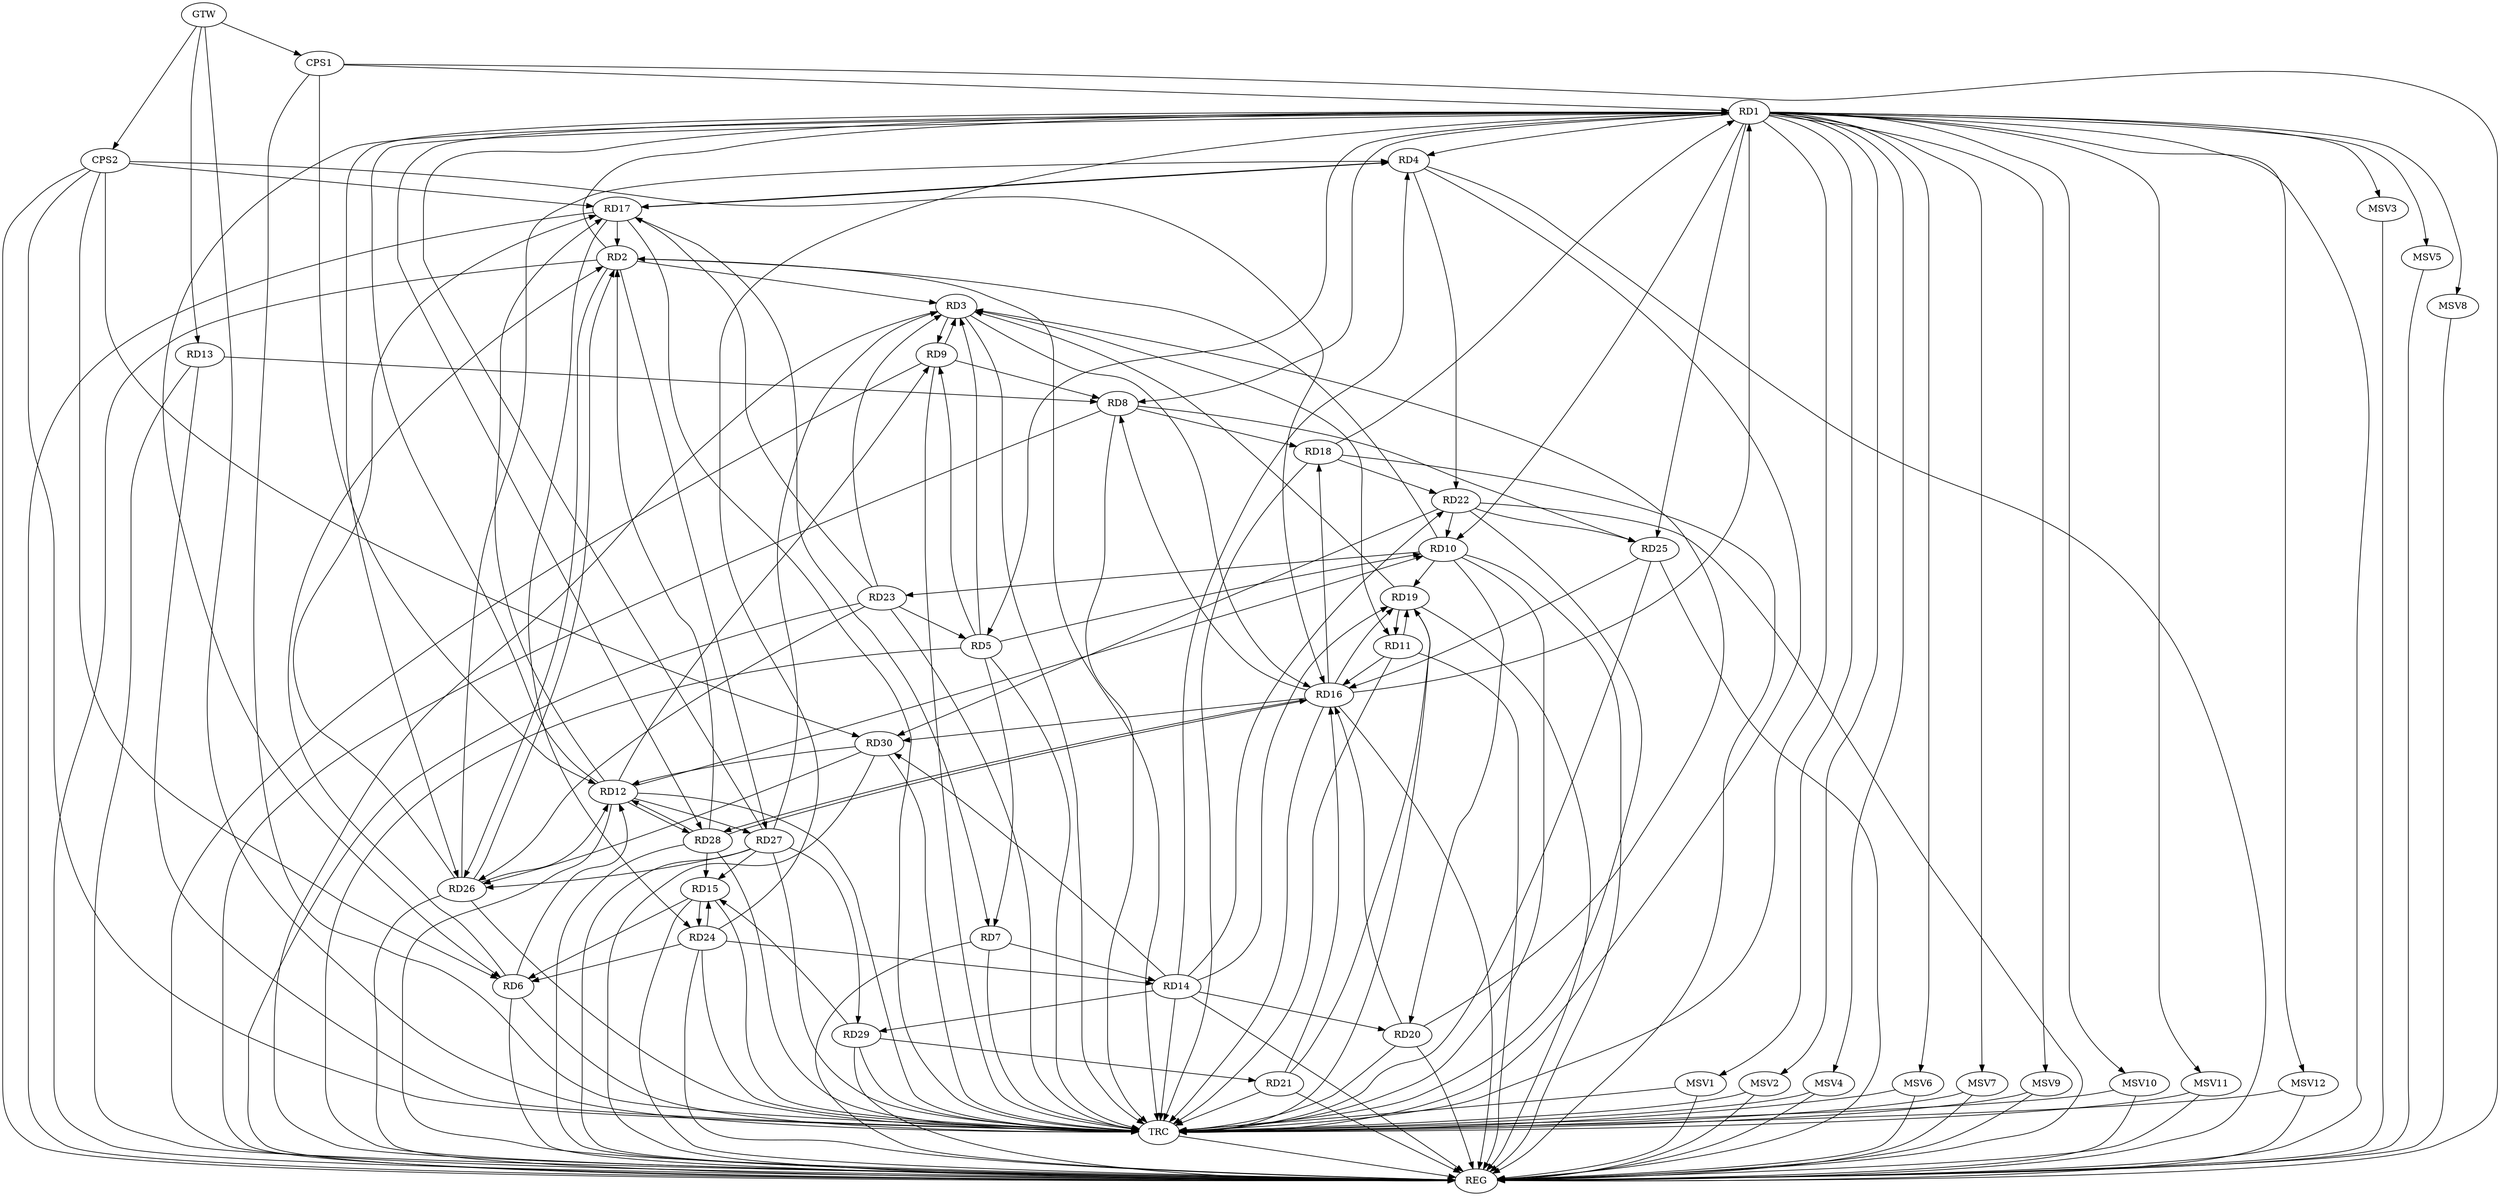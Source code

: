 strict digraph G {
  RD1 [ label="RD1" ];
  RD2 [ label="RD2" ];
  RD3 [ label="RD3" ];
  RD4 [ label="RD4" ];
  RD5 [ label="RD5" ];
  RD6 [ label="RD6" ];
  RD7 [ label="RD7" ];
  RD8 [ label="RD8" ];
  RD9 [ label="RD9" ];
  RD10 [ label="RD10" ];
  RD11 [ label="RD11" ];
  RD12 [ label="RD12" ];
  RD13 [ label="RD13" ];
  RD14 [ label="RD14" ];
  RD15 [ label="RD15" ];
  RD16 [ label="RD16" ];
  RD17 [ label="RD17" ];
  RD18 [ label="RD18" ];
  RD19 [ label="RD19" ];
  RD20 [ label="RD20" ];
  RD21 [ label="RD21" ];
  RD22 [ label="RD22" ];
  RD23 [ label="RD23" ];
  RD24 [ label="RD24" ];
  RD25 [ label="RD25" ];
  RD26 [ label="RD26" ];
  RD27 [ label="RD27" ];
  RD28 [ label="RD28" ];
  RD29 [ label="RD29" ];
  RD30 [ label="RD30" ];
  CPS1 [ label="CPS1" ];
  CPS2 [ label="CPS2" ];
  GTW [ label="GTW" ];
  REG [ label="REG" ];
  TRC [ label="TRC" ];
  MSV1 [ label="MSV1" ];
  MSV2 [ label="MSV2" ];
  MSV3 [ label="MSV3" ];
  MSV4 [ label="MSV4" ];
  MSV5 [ label="MSV5" ];
  MSV6 [ label="MSV6" ];
  MSV7 [ label="MSV7" ];
  MSV8 [ label="MSV8" ];
  MSV9 [ label="MSV9" ];
  MSV10 [ label="MSV10" ];
  MSV11 [ label="MSV11" ];
  MSV12 [ label="MSV12" ];
  RD2 -> RD1;
  RD1 -> RD4;
  RD1 -> RD5;
  RD1 -> RD6;
  RD1 -> RD8;
  RD1 -> RD10;
  RD12 -> RD1;
  RD16 -> RD1;
  RD18 -> RD1;
  RD24 -> RD1;
  RD1 -> RD25;
  RD1 -> RD26;
  RD27 -> RD1;
  RD1 -> RD28;
  RD2 -> RD3;
  RD6 -> RD2;
  RD10 -> RD2;
  RD17 -> RD2;
  RD2 -> RD26;
  RD26 -> RD2;
  RD2 -> RD27;
  RD28 -> RD2;
  RD5 -> RD3;
  RD3 -> RD9;
  RD9 -> RD3;
  RD3 -> RD11;
  RD3 -> RD16;
  RD19 -> RD3;
  RD20 -> RD3;
  RD23 -> RD3;
  RD27 -> RD3;
  RD14 -> RD4;
  RD4 -> RD17;
  RD17 -> RD4;
  RD4 -> RD22;
  RD26 -> RD4;
  RD5 -> RD7;
  RD5 -> RD9;
  RD5 -> RD10;
  RD23 -> RD5;
  RD6 -> RD12;
  RD15 -> RD6;
  RD24 -> RD6;
  RD7 -> RD14;
  RD17 -> RD7;
  RD9 -> RD8;
  RD13 -> RD8;
  RD16 -> RD8;
  RD8 -> RD18;
  RD8 -> RD25;
  RD12 -> RD9;
  RD12 -> RD10;
  RD10 -> RD19;
  RD10 -> RD20;
  RD22 -> RD10;
  RD10 -> RD23;
  RD11 -> RD16;
  RD11 -> RD19;
  RD19 -> RD11;
  RD12 -> RD17;
  RD26 -> RD12;
  RD12 -> RD27;
  RD12 -> RD28;
  RD28 -> RD12;
  RD30 -> RD12;
  RD14 -> RD19;
  RD14 -> RD20;
  RD14 -> RD22;
  RD24 -> RD14;
  RD14 -> RD29;
  RD14 -> RD30;
  RD15 -> RD24;
  RD24 -> RD15;
  RD27 -> RD15;
  RD28 -> RD15;
  RD29 -> RD15;
  RD16 -> RD18;
  RD16 -> RD19;
  RD20 -> RD16;
  RD21 -> RD16;
  RD25 -> RD16;
  RD16 -> RD28;
  RD28 -> RD16;
  RD16 -> RD30;
  RD23 -> RD17;
  RD17 -> RD24;
  RD26 -> RD17;
  RD18 -> RD22;
  RD21 -> RD19;
  RD29 -> RD21;
  RD22 -> RD25;
  RD22 -> RD30;
  RD23 -> RD26;
  RD27 -> RD26;
  RD30 -> RD26;
  RD27 -> RD29;
  CPS1 -> RD12;
  CPS1 -> RD1;
  CPS2 -> RD6;
  CPS2 -> RD17;
  CPS2 -> RD30;
  CPS2 -> RD16;
  GTW -> RD13;
  GTW -> CPS1;
  GTW -> CPS2;
  RD1 -> REG;
  RD2 -> REG;
  RD3 -> REG;
  RD4 -> REG;
  RD5 -> REG;
  RD6 -> REG;
  RD7 -> REG;
  RD8 -> REG;
  RD9 -> REG;
  RD10 -> REG;
  RD11 -> REG;
  RD12 -> REG;
  RD13 -> REG;
  RD14 -> REG;
  RD15 -> REG;
  RD16 -> REG;
  RD17 -> REG;
  RD18 -> REG;
  RD19 -> REG;
  RD20 -> REG;
  RD21 -> REG;
  RD22 -> REG;
  RD23 -> REG;
  RD24 -> REG;
  RD25 -> REG;
  RD26 -> REG;
  RD27 -> REG;
  RD28 -> REG;
  RD29 -> REG;
  RD30 -> REG;
  CPS1 -> REG;
  CPS2 -> REG;
  RD1 -> TRC;
  RD2 -> TRC;
  RD3 -> TRC;
  RD4 -> TRC;
  RD5 -> TRC;
  RD6 -> TRC;
  RD7 -> TRC;
  RD8 -> TRC;
  RD9 -> TRC;
  RD10 -> TRC;
  RD11 -> TRC;
  RD12 -> TRC;
  RD13 -> TRC;
  RD14 -> TRC;
  RD15 -> TRC;
  RD16 -> TRC;
  RD17 -> TRC;
  RD18 -> TRC;
  RD19 -> TRC;
  RD20 -> TRC;
  RD21 -> TRC;
  RD22 -> TRC;
  RD23 -> TRC;
  RD24 -> TRC;
  RD25 -> TRC;
  RD26 -> TRC;
  RD27 -> TRC;
  RD28 -> TRC;
  RD29 -> TRC;
  RD30 -> TRC;
  CPS1 -> TRC;
  CPS2 -> TRC;
  GTW -> TRC;
  TRC -> REG;
  RD1 -> MSV1;
  MSV1 -> REG;
  MSV1 -> TRC;
  RD1 -> MSV2;
  MSV2 -> REG;
  MSV2 -> TRC;
  RD1 -> MSV3;
  MSV3 -> REG;
  RD1 -> MSV4;
  MSV4 -> REG;
  MSV4 -> TRC;
  RD1 -> MSV5;
  MSV5 -> REG;
  RD1 -> MSV6;
  MSV6 -> REG;
  MSV6 -> TRC;
  RD1 -> MSV7;
  MSV7 -> REG;
  MSV7 -> TRC;
  RD1 -> MSV8;
  MSV8 -> REG;
  RD1 -> MSV9;
  MSV9 -> REG;
  MSV9 -> TRC;
  RD1 -> MSV10;
  RD1 -> MSV11;
  MSV10 -> REG;
  MSV10 -> TRC;
  MSV11 -> REG;
  MSV11 -> TRC;
  RD1 -> MSV12;
  MSV12 -> REG;
  MSV12 -> TRC;
}
